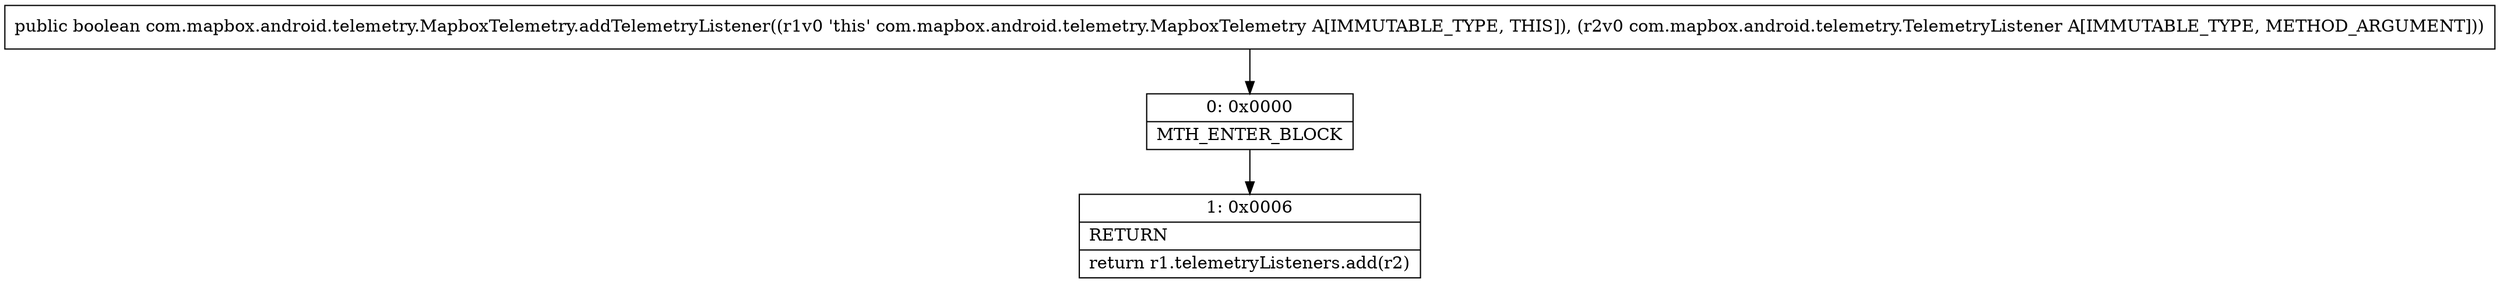 digraph "CFG forcom.mapbox.android.telemetry.MapboxTelemetry.addTelemetryListener(Lcom\/mapbox\/android\/telemetry\/TelemetryListener;)Z" {
Node_0 [shape=record,label="{0\:\ 0x0000|MTH_ENTER_BLOCK\l}"];
Node_1 [shape=record,label="{1\:\ 0x0006|RETURN\l|return r1.telemetryListeners.add(r2)\l}"];
MethodNode[shape=record,label="{public boolean com.mapbox.android.telemetry.MapboxTelemetry.addTelemetryListener((r1v0 'this' com.mapbox.android.telemetry.MapboxTelemetry A[IMMUTABLE_TYPE, THIS]), (r2v0 com.mapbox.android.telemetry.TelemetryListener A[IMMUTABLE_TYPE, METHOD_ARGUMENT])) }"];
MethodNode -> Node_0;
Node_0 -> Node_1;
}

